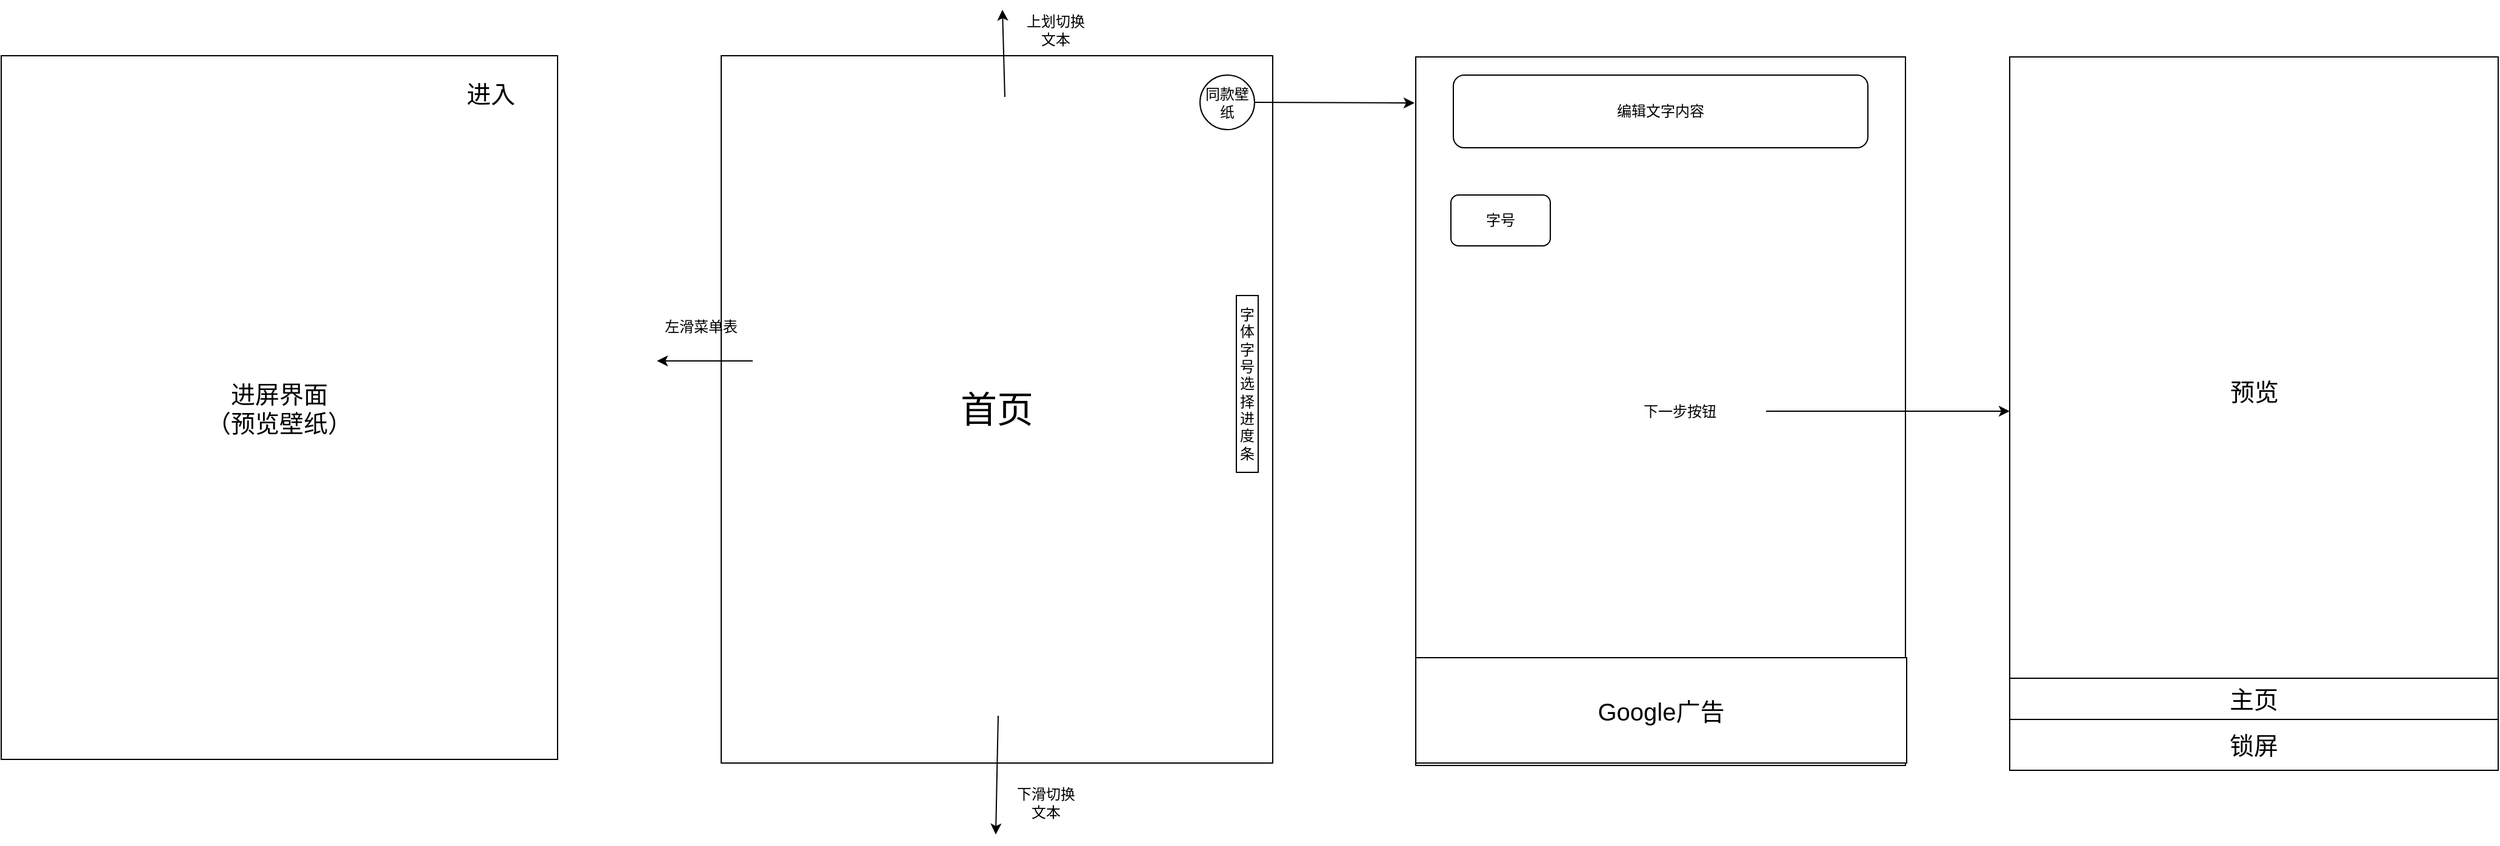 <mxfile version="20.5.3" type="github">
  <diagram id="NibDUvDqD3EurydthZ9z" name="第 1 页">
    <mxGraphModel dx="3412" dy="1384" grid="0" gridSize="10" guides="1" tooltips="1" connect="1" arrows="1" fold="1" page="1" pageScale="1" pageWidth="827" pageHeight="1169" math="0" shadow="0">
      <root>
        <mxCell id="0" />
        <mxCell id="1" parent="0" />
        <mxCell id="5lDLEtNl-U_LF5MJW9UV-1" value="&lt;font style=&quot;font-size: 30px;&quot;&gt;首页&lt;/font&gt;" style="rounded=0;whiteSpace=wrap;html=1;" vertex="1" parent="1">
          <mxGeometry x="146" y="98" width="455" height="584" as="geometry" />
        </mxCell>
        <mxCell id="5lDLEtNl-U_LF5MJW9UV-2" value="同款壁纸" style="ellipse;whiteSpace=wrap;html=1;aspect=fixed;" vertex="1" parent="1">
          <mxGeometry x="541" y="114" width="45" height="45" as="geometry" />
        </mxCell>
        <mxCell id="5lDLEtNl-U_LF5MJW9UV-3" value="" style="endArrow=classic;html=1;rounded=0;" edge="1" parent="1">
          <mxGeometry width="50" height="50" relative="1" as="geometry">
            <mxPoint x="380" y="132" as="sourcePoint" />
            <mxPoint x="378" y="60" as="targetPoint" />
          </mxGeometry>
        </mxCell>
        <mxCell id="5lDLEtNl-U_LF5MJW9UV-4" value="" style="endArrow=classic;html=1;rounded=0;" edge="1" parent="1">
          <mxGeometry width="50" height="50" relative="1" as="geometry">
            <mxPoint x="374.5" y="643" as="sourcePoint" />
            <mxPoint x="372.5" y="741" as="targetPoint" />
          </mxGeometry>
        </mxCell>
        <mxCell id="5lDLEtNl-U_LF5MJW9UV-5" value="上划切换文本" style="text;html=1;strokeColor=none;fillColor=none;align=center;verticalAlign=middle;whiteSpace=wrap;rounded=0;" vertex="1" parent="1">
          <mxGeometry x="392" y="62" width="60" height="30" as="geometry" />
        </mxCell>
        <mxCell id="5lDLEtNl-U_LF5MJW9UV-6" value="下滑切换文本" style="text;html=1;strokeColor=none;fillColor=none;align=center;verticalAlign=middle;whiteSpace=wrap;rounded=0;" vertex="1" parent="1">
          <mxGeometry x="384" y="700" width="60" height="30" as="geometry" />
        </mxCell>
        <mxCell id="5lDLEtNl-U_LF5MJW9UV-8" value="" style="endArrow=classic;html=1;rounded=0;fontSize=30;" edge="1" parent="1">
          <mxGeometry width="50" height="50" relative="1" as="geometry">
            <mxPoint x="172" y="350" as="sourcePoint" />
            <mxPoint x="93" y="350" as="targetPoint" />
          </mxGeometry>
        </mxCell>
        <mxCell id="5lDLEtNl-U_LF5MJW9UV-10" value="左滑菜单表" style="text;html=1;strokeColor=none;fillColor=none;align=center;verticalAlign=middle;whiteSpace=wrap;rounded=0;fontSize=12;" vertex="1" parent="1">
          <mxGeometry x="86" y="307" width="87" height="30" as="geometry" />
        </mxCell>
        <mxCell id="5lDLEtNl-U_LF5MJW9UV-12" value="字体字号选择进度条" style="rounded=0;whiteSpace=wrap;html=1;fontSize=12;" vertex="1" parent="1">
          <mxGeometry x="571" y="296" width="18" height="146" as="geometry" />
        </mxCell>
        <mxCell id="5lDLEtNl-U_LF5MJW9UV-14" value="" style="rounded=0;whiteSpace=wrap;html=1;fontSize=12;" vertex="1" parent="1">
          <mxGeometry x="719" y="99" width="404" height="585" as="geometry" />
        </mxCell>
        <mxCell id="5lDLEtNl-U_LF5MJW9UV-15" value="" style="endArrow=classic;html=1;rounded=0;fontSize=12;exitX=1;exitY=0.5;exitDx=0;exitDy=0;" edge="1" parent="1" source="5lDLEtNl-U_LF5MJW9UV-2">
          <mxGeometry width="50" height="50" relative="1" as="geometry">
            <mxPoint x="582" y="169" as="sourcePoint" />
            <mxPoint x="718" y="137" as="targetPoint" />
          </mxGeometry>
        </mxCell>
        <mxCell id="5lDLEtNl-U_LF5MJW9UV-16" value="下一步按钮" style="text;html=1;strokeColor=none;fillColor=none;align=center;verticalAlign=middle;whiteSpace=wrap;rounded=0;fontSize=12;" vertex="1" parent="1">
          <mxGeometry x="866" y="376.5" width="142" height="30" as="geometry" />
        </mxCell>
        <mxCell id="5lDLEtNl-U_LF5MJW9UV-17" value="编辑文字内容" style="rounded=1;whiteSpace=wrap;html=1;fontSize=12;" vertex="1" parent="1">
          <mxGeometry x="750" y="114" width="342" height="60" as="geometry" />
        </mxCell>
        <mxCell id="5lDLEtNl-U_LF5MJW9UV-18" value="字号" style="rounded=1;whiteSpace=wrap;html=1;fontSize=12;" vertex="1" parent="1">
          <mxGeometry x="748" y="213" width="82" height="42" as="geometry" />
        </mxCell>
        <mxCell id="5lDLEtNl-U_LF5MJW9UV-20" value="" style="rounded=0;whiteSpace=wrap;html=1;fontSize=12;" vertex="1" parent="1">
          <mxGeometry x="1209" y="99" width="403" height="585" as="geometry" />
        </mxCell>
        <mxCell id="5lDLEtNl-U_LF5MJW9UV-23" value="&lt;font style=&quot;font-size: 20px;&quot;&gt;预览&lt;/font&gt;" style="text;html=1;strokeColor=none;fillColor=none;align=center;verticalAlign=middle;whiteSpace=wrap;rounded=0;fontSize=12;" vertex="1" parent="1">
          <mxGeometry x="1341.5" y="345" width="138" height="60" as="geometry" />
        </mxCell>
        <mxCell id="5lDLEtNl-U_LF5MJW9UV-25" value="锁屏" style="rounded=0;whiteSpace=wrap;html=1;fontSize=20;" vertex="1" parent="1">
          <mxGeometry x="1209" y="646" width="403" height="42" as="geometry" />
        </mxCell>
        <mxCell id="5lDLEtNl-U_LF5MJW9UV-27" value="主页" style="rounded=0;whiteSpace=wrap;html=1;fontSize=20;" vertex="1" parent="1">
          <mxGeometry x="1209" y="612" width="403" height="34" as="geometry" />
        </mxCell>
        <mxCell id="5lDLEtNl-U_LF5MJW9UV-28" value="" style="endArrow=classic;html=1;rounded=0;fontSize=20;exitX=1;exitY=0.5;exitDx=0;exitDy=0;entryX=0;entryY=0.5;entryDx=0;entryDy=0;" edge="1" parent="1" source="5lDLEtNl-U_LF5MJW9UV-16" target="5lDLEtNl-U_LF5MJW9UV-20">
          <mxGeometry width="50" height="50" relative="1" as="geometry">
            <mxPoint x="1133" y="862" as="sourcePoint" />
            <mxPoint x="1183" y="812" as="targetPoint" />
          </mxGeometry>
        </mxCell>
        <mxCell id="5lDLEtNl-U_LF5MJW9UV-29" value="进屏界面&lt;br&gt;（预览壁纸）" style="rounded=0;whiteSpace=wrap;html=1;fontSize=20;" vertex="1" parent="1">
          <mxGeometry x="-448" y="98" width="459" height="581" as="geometry" />
        </mxCell>
        <mxCell id="5lDLEtNl-U_LF5MJW9UV-33" value="进入" style="text;html=1;strokeColor=none;fillColor=none;align=center;verticalAlign=middle;whiteSpace=wrap;rounded=0;fontSize=20;" vertex="1" parent="1">
          <mxGeometry x="-74" y="114" width="60" height="30" as="geometry" />
        </mxCell>
        <mxCell id="5lDLEtNl-U_LF5MJW9UV-34" value="Google广告" style="rounded=0;whiteSpace=wrap;html=1;fontSize=20;" vertex="1" parent="1">
          <mxGeometry x="719" y="595" width="405" height="87" as="geometry" />
        </mxCell>
      </root>
    </mxGraphModel>
  </diagram>
</mxfile>
